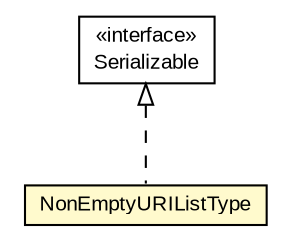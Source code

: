 #!/usr/local/bin/dot
#
# Class diagram 
# Generated by UMLGraph version R5_6-24-gf6e263 (http://www.umlgraph.org/)
#

digraph G {
	edge [fontname="arial",fontsize=10,labelfontname="arial",labelfontsize=10];
	node [fontname="arial",fontsize=10,shape=plaintext];
	nodesep=0.25;
	ranksep=0.5;
	// eu.europa.esig.jaxb.tsl.NonEmptyURIListType
	c444388 [label=<<table title="eu.europa.esig.jaxb.tsl.NonEmptyURIListType" border="0" cellborder="1" cellspacing="0" cellpadding="2" port="p" bgcolor="lemonChiffon" href="./NonEmptyURIListType.html">
		<tr><td><table border="0" cellspacing="0" cellpadding="1">
<tr><td align="center" balign="center"> NonEmptyURIListType </td></tr>
		</table></td></tr>
		</table>>, URL="./NonEmptyURIListType.html", fontname="arial", fontcolor="black", fontsize=10.0];
	//eu.europa.esig.jaxb.tsl.NonEmptyURIListType implements java.io.Serializable
	c444659:p -> c444388:p [dir=back,arrowtail=empty,style=dashed];
	// java.io.Serializable
	c444659 [label=<<table title="java.io.Serializable" border="0" cellborder="1" cellspacing="0" cellpadding="2" port="p" href="http://java.sun.com/j2se/1.4.2/docs/api/java/io/Serializable.html">
		<tr><td><table border="0" cellspacing="0" cellpadding="1">
<tr><td align="center" balign="center"> &#171;interface&#187; </td></tr>
<tr><td align="center" balign="center"> Serializable </td></tr>
		</table></td></tr>
		</table>>, URL="http://java.sun.com/j2se/1.4.2/docs/api/java/io/Serializable.html", fontname="arial", fontcolor="black", fontsize=10.0];
}

